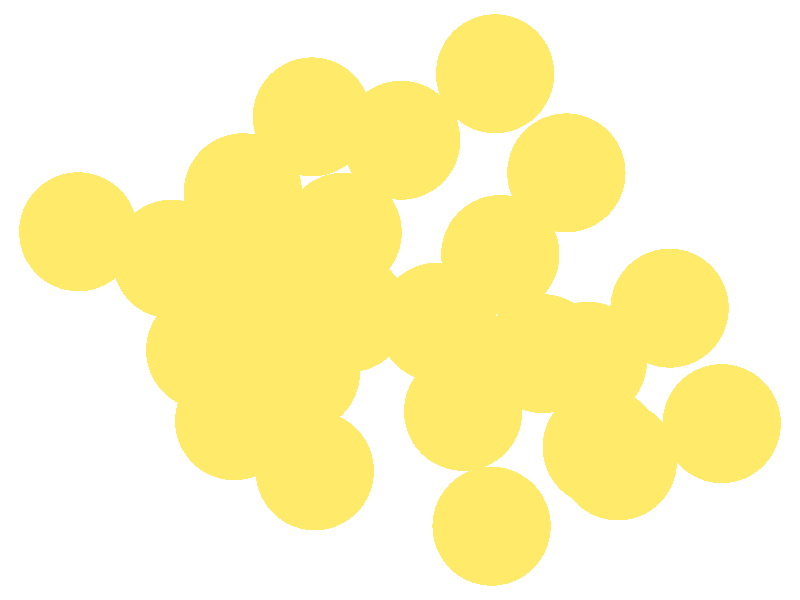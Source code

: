 #include "colors.inc"
#include "finish.inc"

global_settings {assumed_gamma 1 max_trace_level 6}
background {color White}
camera {orthographic
  right -13.80*x up 10.29*y
  direction 1.00*z
  location <0,0,50.00> look_at <0,0,0>}
light_source {<  2.00,   3.00,  40.00> color White
  area_light <0.70, 0, 0>, <0, 0.70, 0>, 3, 3
  adaptive 1 jitter}

#declare simple = finish {phong 0.7}
#declare pale = finish {ambient .5 diffuse .85 roughness .001 specular 0.200 }
#declare intermediate = finish {ambient 0.3 diffuse 0.6 specular 0.10 roughness 0.04 }
#declare vmd = finish {ambient .0 diffuse .65 phong 0.1 phong_size 40. specular 0.500 }
#declare jmol = finish {ambient .2 diffuse .6 specular 1 roughness .001 metallic}
#declare ase2 = finish {ambient 0.05 brilliance 3 diffuse 0.6 metallic specular 0.70 roughness 0.04 reflection 0.15}
#declare ase3 = finish {ambient .15 brilliance 2 diffuse .6 metallic specular 1. roughness .001 reflection .0}
#declare glass = finish {ambient .05 diffuse .3 specular 1. roughness .001}
#declare Rcell = 0.050;
#declare Rbond = 0.100;

#macro atom(LOC, R, COL, FIN)
  sphere{LOC, R texture{pigment{COL} finish{FIN}}}
#end
#macro constrain(LOC, R, COL, FIN)
union{torus{R, Rcell rotate 45*z texture{pigment{COL} finish{FIN}}}
      torus{R, Rcell rotate -45*z texture{pigment{COL} finish{FIN}}}
      translate LOC}
#end

atom(<  1.64,   3.88,  -0.08>, 1.02, rgb <1.00, 0.82, 0.14>, ase3) // #0 
atom(< -1.52,   3.14,  -0.00>, 1.02, rgb <1.00, 0.82, 0.14>, ase3) // #1 
atom(< -2.27,   0.39,   0.00>, 1.02, rgb <1.00, 0.82, 0.14>, ase3) // #2 
atom(< -2.86,  -2.07,  -0.10>, 1.02, rgb <1.00, 0.82, 0.14>, ase3) // #3 
atom(<  0.02,   2.74,  -2.39>, 1.02, rgb <1.00, 0.82, 0.14>, ase3) // #4 
atom(< -0.88,  -0.22,  -2.55>, 1.02, rgb <1.00, 0.82, 0.14>, ase3) // #5 
atom(< -1.47,  -2.93,  -2.21>, 1.02, rgb <1.00, 0.82, 0.14>, ase3) // #6 
atom(<  2.87,   2.18,  -1.50>, 1.02, rgb <1.00, 0.82, 0.14>, ase3) // #7 
atom(<  2.46,  -0.92,  -1.25>, 1.02, rgb <1.00, 0.82, 0.14>, ase3) // #8 
atom(<  1.58,  -3.88,  -1.55>, 1.02, rgb <1.00, 0.82, 0.14>, ase3) // #9 
atom(< -2.71,   1.84,  -2.28>, 1.02, rgb <1.00, 0.82, 0.14>, ase3) // #10 
atom(< -3.36,  -0.86,  -1.93>, 1.02, rgb <1.00, 0.82, 0.14>, ase3) // #11 
atom(< -0.99,   1.16,  -4.55>, 1.02, rgb <1.00, 0.82, 0.14>, ase3) // #12 
atom(< -1.71,  -1.24,  -4.38>, 1.02, rgb <1.00, 0.82, 0.14>, ase3) // #13 
atom(<  1.73,   0.78,  -3.70>, 1.02, rgb <1.00, 0.82, 0.14>, ase3) // #14 
atom(<  1.09,  -1.91,  -3.84>, 1.02, rgb <1.00, 0.82, 0.14>, ase3) // #15 
atom(<  4.65,  -0.14,  -2.94>, 1.02, rgb <1.00, 0.82, 0.14>, ase3) // #16 
atom(<  3.76,  -2.76,  -3.06>, 1.02, rgb <1.00, 0.82, 0.14>, ase3) // #17 
atom(<  3.48,  -2.52,  -0.04>, 1.02, rgb <1.00, 0.82, 0.14>, ase3) // #18 
atom(< -5.55,   1.17,  -2.16>, 1.02, rgb <1.00, 0.82, 0.14>, ase3) // #19 
atom(< -3.94,   0.70,  -4.58>, 1.02, rgb <1.00, 0.82, 0.14>, ase3) // #20 
atom(<  0.64,  -0.38,  -6.12>, 1.02, rgb <1.00, 0.82, 0.14>, ase3) // #21 
atom(<  3.24,  -1.05,  -5.17>, 1.02, rgb <1.00, 0.82, 0.14>, ase3) // #22 
atom(<  5.55,  -2.12,  -1.23>, 1.02, rgb <1.00, 0.82, 0.14>, ase3) // #23 
